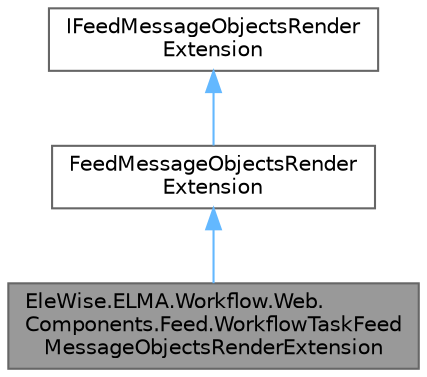 digraph "EleWise.ELMA.Workflow.Web.Components.Feed.WorkflowTaskFeedMessageObjectsRenderExtension"
{
 // LATEX_PDF_SIZE
  bgcolor="transparent";
  edge [fontname=Helvetica,fontsize=10,labelfontname=Helvetica,labelfontsize=10];
  node [fontname=Helvetica,fontsize=10,shape=box,height=0.2,width=0.4];
  Node1 [id="Node000001",label="EleWise.ELMA.Workflow.Web.\lComponents.Feed.WorkflowTaskFeed\lMessageObjectsRenderExtension",height=0.2,width=0.4,color="gray40", fillcolor="grey60", style="filled", fontcolor="black",tooltip="Точка расширения для генерации html разметки ссылки на объект вопроса."];
  Node2 -> Node1 [id="edge1_Node000001_Node000002",dir="back",color="steelblue1",style="solid",tooltip=" "];
  Node2 [id="Node000002",label="FeedMessageObjectsRender\lExtension",height=0.2,width=0.4,color="gray40", fillcolor="white", style="filled",URL="$class_ele_wise_1_1_e_l_m_a_1_1_messages_1_1_web_1_1_components_1_1_feed_1_1_feed_message_objects_render_extension.html",tooltip="Точка расширения для генерации html разметки ссылки на объект."];
  Node3 -> Node2 [id="edge2_Node000002_Node000003",dir="back",color="steelblue1",style="solid",tooltip=" "];
  Node3 [id="Node000003",label="IFeedMessageObjectsRender\lExtension",height=0.2,width=0.4,color="gray40", fillcolor="white", style="filled",URL="$interface_ele_wise_1_1_e_l_m_a_1_1_messages_1_1_web_1_1_extension_points_1_1_i_feed_message_objects_render_extension.html",tooltip="Точка расширения для генерации html разметки обсуждаемых объектов."];
}
